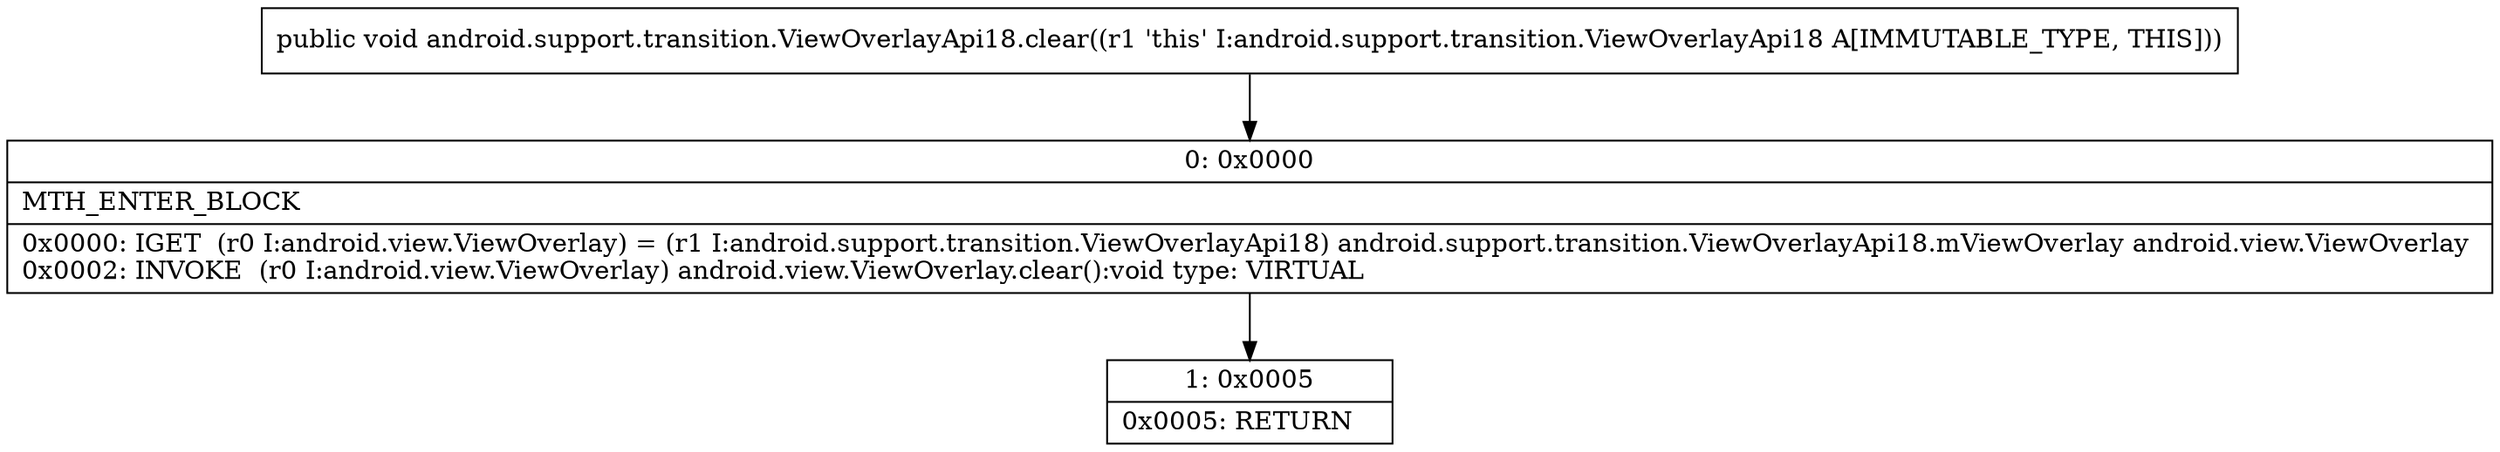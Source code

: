 digraph "CFG forandroid.support.transition.ViewOverlayApi18.clear()V" {
Node_0 [shape=record,label="{0\:\ 0x0000|MTH_ENTER_BLOCK\l|0x0000: IGET  (r0 I:android.view.ViewOverlay) = (r1 I:android.support.transition.ViewOverlayApi18) android.support.transition.ViewOverlayApi18.mViewOverlay android.view.ViewOverlay \l0x0002: INVOKE  (r0 I:android.view.ViewOverlay) android.view.ViewOverlay.clear():void type: VIRTUAL \l}"];
Node_1 [shape=record,label="{1\:\ 0x0005|0x0005: RETURN   \l}"];
MethodNode[shape=record,label="{public void android.support.transition.ViewOverlayApi18.clear((r1 'this' I:android.support.transition.ViewOverlayApi18 A[IMMUTABLE_TYPE, THIS])) }"];
MethodNode -> Node_0;
Node_0 -> Node_1;
}

